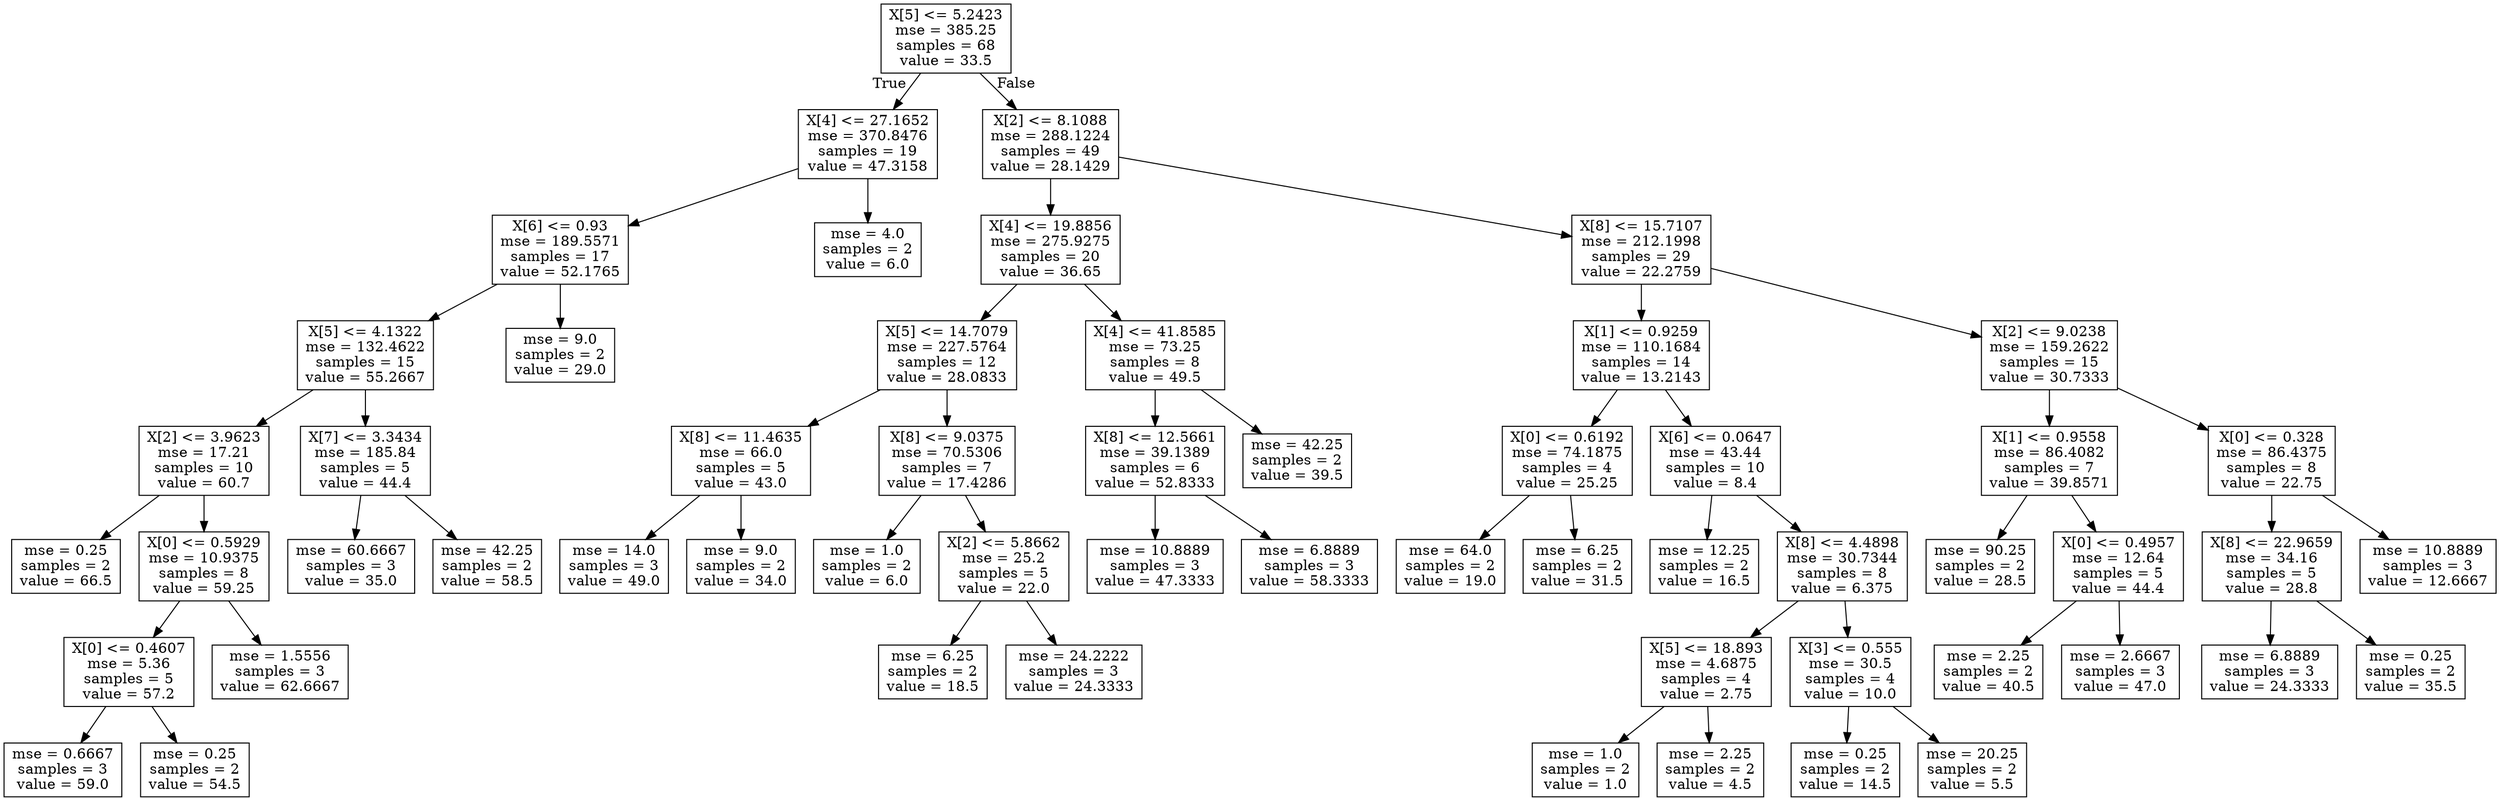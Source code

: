 digraph Tree {
node [shape=box] ;
0 [label="X[5] <= 5.2423\nmse = 385.25\nsamples = 68\nvalue = 33.5"] ;
1 [label="X[4] <= 27.1652\nmse = 370.8476\nsamples = 19\nvalue = 47.3158"] ;
0 -> 1 [labeldistance=2.5, labelangle=45, headlabel="True"] ;
2 [label="X[6] <= 0.93\nmse = 189.5571\nsamples = 17\nvalue = 52.1765"] ;
1 -> 2 ;
3 [label="X[5] <= 4.1322\nmse = 132.4622\nsamples = 15\nvalue = 55.2667"] ;
2 -> 3 ;
4 [label="X[2] <= 3.9623\nmse = 17.21\nsamples = 10\nvalue = 60.7"] ;
3 -> 4 ;
5 [label="mse = 0.25\nsamples = 2\nvalue = 66.5"] ;
4 -> 5 ;
6 [label="X[0] <= 0.5929\nmse = 10.9375\nsamples = 8\nvalue = 59.25"] ;
4 -> 6 ;
7 [label="X[0] <= 0.4607\nmse = 5.36\nsamples = 5\nvalue = 57.2"] ;
6 -> 7 ;
8 [label="mse = 0.6667\nsamples = 3\nvalue = 59.0"] ;
7 -> 8 ;
9 [label="mse = 0.25\nsamples = 2\nvalue = 54.5"] ;
7 -> 9 ;
10 [label="mse = 1.5556\nsamples = 3\nvalue = 62.6667"] ;
6 -> 10 ;
11 [label="X[7] <= 3.3434\nmse = 185.84\nsamples = 5\nvalue = 44.4"] ;
3 -> 11 ;
12 [label="mse = 60.6667\nsamples = 3\nvalue = 35.0"] ;
11 -> 12 ;
13 [label="mse = 42.25\nsamples = 2\nvalue = 58.5"] ;
11 -> 13 ;
14 [label="mse = 9.0\nsamples = 2\nvalue = 29.0"] ;
2 -> 14 ;
15 [label="mse = 4.0\nsamples = 2\nvalue = 6.0"] ;
1 -> 15 ;
16 [label="X[2] <= 8.1088\nmse = 288.1224\nsamples = 49\nvalue = 28.1429"] ;
0 -> 16 [labeldistance=2.5, labelangle=-45, headlabel="False"] ;
17 [label="X[4] <= 19.8856\nmse = 275.9275\nsamples = 20\nvalue = 36.65"] ;
16 -> 17 ;
18 [label="X[5] <= 14.7079\nmse = 227.5764\nsamples = 12\nvalue = 28.0833"] ;
17 -> 18 ;
19 [label="X[8] <= 11.4635\nmse = 66.0\nsamples = 5\nvalue = 43.0"] ;
18 -> 19 ;
20 [label="mse = 14.0\nsamples = 3\nvalue = 49.0"] ;
19 -> 20 ;
21 [label="mse = 9.0\nsamples = 2\nvalue = 34.0"] ;
19 -> 21 ;
22 [label="X[8] <= 9.0375\nmse = 70.5306\nsamples = 7\nvalue = 17.4286"] ;
18 -> 22 ;
23 [label="mse = 1.0\nsamples = 2\nvalue = 6.0"] ;
22 -> 23 ;
24 [label="X[2] <= 5.8662\nmse = 25.2\nsamples = 5\nvalue = 22.0"] ;
22 -> 24 ;
25 [label="mse = 6.25\nsamples = 2\nvalue = 18.5"] ;
24 -> 25 ;
26 [label="mse = 24.2222\nsamples = 3\nvalue = 24.3333"] ;
24 -> 26 ;
27 [label="X[4] <= 41.8585\nmse = 73.25\nsamples = 8\nvalue = 49.5"] ;
17 -> 27 ;
28 [label="X[8] <= 12.5661\nmse = 39.1389\nsamples = 6\nvalue = 52.8333"] ;
27 -> 28 ;
29 [label="mse = 10.8889\nsamples = 3\nvalue = 47.3333"] ;
28 -> 29 ;
30 [label="mse = 6.8889\nsamples = 3\nvalue = 58.3333"] ;
28 -> 30 ;
31 [label="mse = 42.25\nsamples = 2\nvalue = 39.5"] ;
27 -> 31 ;
32 [label="X[8] <= 15.7107\nmse = 212.1998\nsamples = 29\nvalue = 22.2759"] ;
16 -> 32 ;
33 [label="X[1] <= 0.9259\nmse = 110.1684\nsamples = 14\nvalue = 13.2143"] ;
32 -> 33 ;
34 [label="X[0] <= 0.6192\nmse = 74.1875\nsamples = 4\nvalue = 25.25"] ;
33 -> 34 ;
35 [label="mse = 64.0\nsamples = 2\nvalue = 19.0"] ;
34 -> 35 ;
36 [label="mse = 6.25\nsamples = 2\nvalue = 31.5"] ;
34 -> 36 ;
37 [label="X[6] <= 0.0647\nmse = 43.44\nsamples = 10\nvalue = 8.4"] ;
33 -> 37 ;
38 [label="mse = 12.25\nsamples = 2\nvalue = 16.5"] ;
37 -> 38 ;
39 [label="X[8] <= 4.4898\nmse = 30.7344\nsamples = 8\nvalue = 6.375"] ;
37 -> 39 ;
40 [label="X[5] <= 18.893\nmse = 4.6875\nsamples = 4\nvalue = 2.75"] ;
39 -> 40 ;
41 [label="mse = 1.0\nsamples = 2\nvalue = 1.0"] ;
40 -> 41 ;
42 [label="mse = 2.25\nsamples = 2\nvalue = 4.5"] ;
40 -> 42 ;
43 [label="X[3] <= 0.555\nmse = 30.5\nsamples = 4\nvalue = 10.0"] ;
39 -> 43 ;
44 [label="mse = 0.25\nsamples = 2\nvalue = 14.5"] ;
43 -> 44 ;
45 [label="mse = 20.25\nsamples = 2\nvalue = 5.5"] ;
43 -> 45 ;
46 [label="X[2] <= 9.0238\nmse = 159.2622\nsamples = 15\nvalue = 30.7333"] ;
32 -> 46 ;
47 [label="X[1] <= 0.9558\nmse = 86.4082\nsamples = 7\nvalue = 39.8571"] ;
46 -> 47 ;
48 [label="mse = 90.25\nsamples = 2\nvalue = 28.5"] ;
47 -> 48 ;
49 [label="X[0] <= 0.4957\nmse = 12.64\nsamples = 5\nvalue = 44.4"] ;
47 -> 49 ;
50 [label="mse = 2.25\nsamples = 2\nvalue = 40.5"] ;
49 -> 50 ;
51 [label="mse = 2.6667\nsamples = 3\nvalue = 47.0"] ;
49 -> 51 ;
52 [label="X[0] <= 0.328\nmse = 86.4375\nsamples = 8\nvalue = 22.75"] ;
46 -> 52 ;
53 [label="X[8] <= 22.9659\nmse = 34.16\nsamples = 5\nvalue = 28.8"] ;
52 -> 53 ;
54 [label="mse = 6.8889\nsamples = 3\nvalue = 24.3333"] ;
53 -> 54 ;
55 [label="mse = 0.25\nsamples = 2\nvalue = 35.5"] ;
53 -> 55 ;
56 [label="mse = 10.8889\nsamples = 3\nvalue = 12.6667"] ;
52 -> 56 ;
}